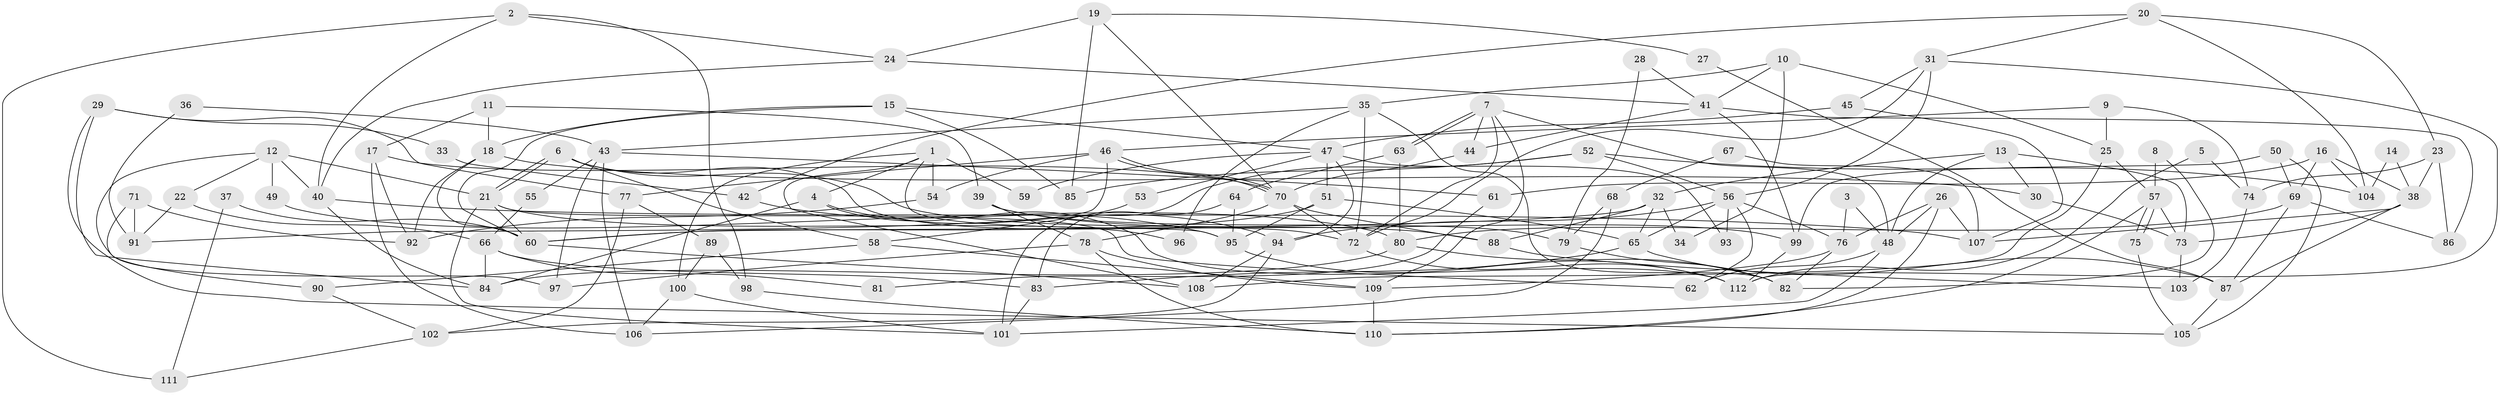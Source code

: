 // Generated by graph-tools (version 1.1) at 2025/51/03/09/25 04:51:46]
// undirected, 112 vertices, 224 edges
graph export_dot {
graph [start="1"]
  node [color=gray90,style=filled];
  1;
  2;
  3;
  4;
  5;
  6;
  7;
  8;
  9;
  10;
  11;
  12;
  13;
  14;
  15;
  16;
  17;
  18;
  19;
  20;
  21;
  22;
  23;
  24;
  25;
  26;
  27;
  28;
  29;
  30;
  31;
  32;
  33;
  34;
  35;
  36;
  37;
  38;
  39;
  40;
  41;
  42;
  43;
  44;
  45;
  46;
  47;
  48;
  49;
  50;
  51;
  52;
  53;
  54;
  55;
  56;
  57;
  58;
  59;
  60;
  61;
  62;
  63;
  64;
  65;
  66;
  67;
  68;
  69;
  70;
  71;
  72;
  73;
  74;
  75;
  76;
  77;
  78;
  79;
  80;
  81;
  82;
  83;
  84;
  85;
  86;
  87;
  88;
  89;
  90;
  91;
  92;
  93;
  94;
  95;
  96;
  97;
  98;
  99;
  100;
  101;
  102;
  103;
  104;
  105;
  106;
  107;
  108;
  109;
  110;
  111;
  112;
  1 -- 108;
  1 -- 100;
  1 -- 4;
  1 -- 54;
  1 -- 59;
  1 -- 95;
  2 -- 98;
  2 -- 24;
  2 -- 40;
  2 -- 111;
  3 -- 76;
  3 -- 48;
  4 -- 112;
  4 -- 84;
  4 -- 94;
  5 -- 112;
  5 -- 74;
  6 -- 21;
  6 -- 21;
  6 -- 72;
  6 -- 58;
  6 -- 88;
  7 -- 63;
  7 -- 63;
  7 -- 72;
  7 -- 44;
  7 -- 48;
  7 -- 109;
  8 -- 57;
  8 -- 82;
  9 -- 74;
  9 -- 46;
  9 -- 25;
  10 -- 41;
  10 -- 25;
  10 -- 34;
  10 -- 35;
  11 -- 17;
  11 -- 18;
  11 -- 39;
  12 -- 21;
  12 -- 40;
  12 -- 22;
  12 -- 49;
  12 -- 97;
  13 -- 30;
  13 -- 32;
  13 -- 48;
  13 -- 73;
  14 -- 38;
  14 -- 104;
  15 -- 47;
  15 -- 60;
  15 -- 18;
  15 -- 85;
  16 -- 69;
  16 -- 38;
  16 -- 61;
  16 -- 104;
  17 -- 70;
  17 -- 92;
  17 -- 106;
  18 -- 60;
  18 -- 30;
  18 -- 92;
  19 -- 85;
  19 -- 70;
  19 -- 24;
  19 -- 27;
  20 -- 104;
  20 -- 31;
  20 -- 23;
  20 -- 42;
  21 -- 62;
  21 -- 60;
  21 -- 96;
  21 -- 101;
  22 -- 66;
  22 -- 91;
  23 -- 86;
  23 -- 38;
  23 -- 74;
  24 -- 41;
  24 -- 40;
  25 -- 108;
  25 -- 57;
  26 -- 107;
  26 -- 48;
  26 -- 76;
  26 -- 110;
  27 -- 87;
  28 -- 79;
  28 -- 41;
  29 -- 84;
  29 -- 105;
  29 -- 33;
  29 -- 77;
  30 -- 73;
  31 -- 56;
  31 -- 72;
  31 -- 45;
  31 -- 112;
  32 -- 88;
  32 -- 65;
  32 -- 34;
  32 -- 60;
  33 -- 42;
  35 -- 72;
  35 -- 43;
  35 -- 82;
  35 -- 96;
  36 -- 91;
  36 -- 43;
  37 -- 111;
  37 -- 60;
  38 -- 73;
  38 -- 87;
  38 -- 107;
  39 -- 78;
  39 -- 79;
  39 -- 99;
  40 -- 84;
  40 -- 107;
  41 -- 44;
  41 -- 99;
  41 -- 86;
  42 -- 95;
  43 -- 97;
  43 -- 55;
  43 -- 61;
  43 -- 106;
  44 -- 70;
  45 -- 107;
  45 -- 47;
  46 -- 54;
  46 -- 70;
  46 -- 70;
  46 -- 77;
  46 -- 91;
  47 -- 94;
  47 -- 51;
  47 -- 53;
  47 -- 59;
  47 -- 93;
  48 -- 62;
  48 -- 101;
  49 -- 80;
  50 -- 99;
  50 -- 69;
  50 -- 105;
  51 -- 60;
  51 -- 65;
  51 -- 95;
  52 -- 101;
  52 -- 56;
  52 -- 85;
  52 -- 104;
  53 -- 58;
  54 -- 92;
  55 -- 66;
  56 -- 76;
  56 -- 65;
  56 -- 62;
  56 -- 93;
  56 -- 94;
  57 -- 75;
  57 -- 75;
  57 -- 73;
  57 -- 110;
  58 -- 109;
  58 -- 90;
  60 -- 108;
  61 -- 81;
  63 -- 80;
  63 -- 64;
  64 -- 95;
  64 -- 83;
  65 -- 83;
  65 -- 87;
  66 -- 83;
  66 -- 84;
  66 -- 81;
  67 -- 68;
  67 -- 107;
  68 -- 79;
  68 -- 106;
  69 -- 87;
  69 -- 80;
  69 -- 86;
  70 -- 78;
  70 -- 72;
  70 -- 88;
  71 -- 90;
  71 -- 91;
  71 -- 92;
  72 -- 112;
  73 -- 103;
  74 -- 103;
  75 -- 105;
  76 -- 109;
  76 -- 82;
  77 -- 89;
  77 -- 102;
  78 -- 110;
  78 -- 109;
  78 -- 97;
  79 -- 82;
  80 -- 82;
  80 -- 84;
  83 -- 101;
  87 -- 105;
  88 -- 103;
  89 -- 100;
  89 -- 98;
  90 -- 102;
  94 -- 102;
  94 -- 108;
  95 -- 112;
  98 -- 110;
  99 -- 112;
  100 -- 101;
  100 -- 106;
  102 -- 111;
  109 -- 110;
}
